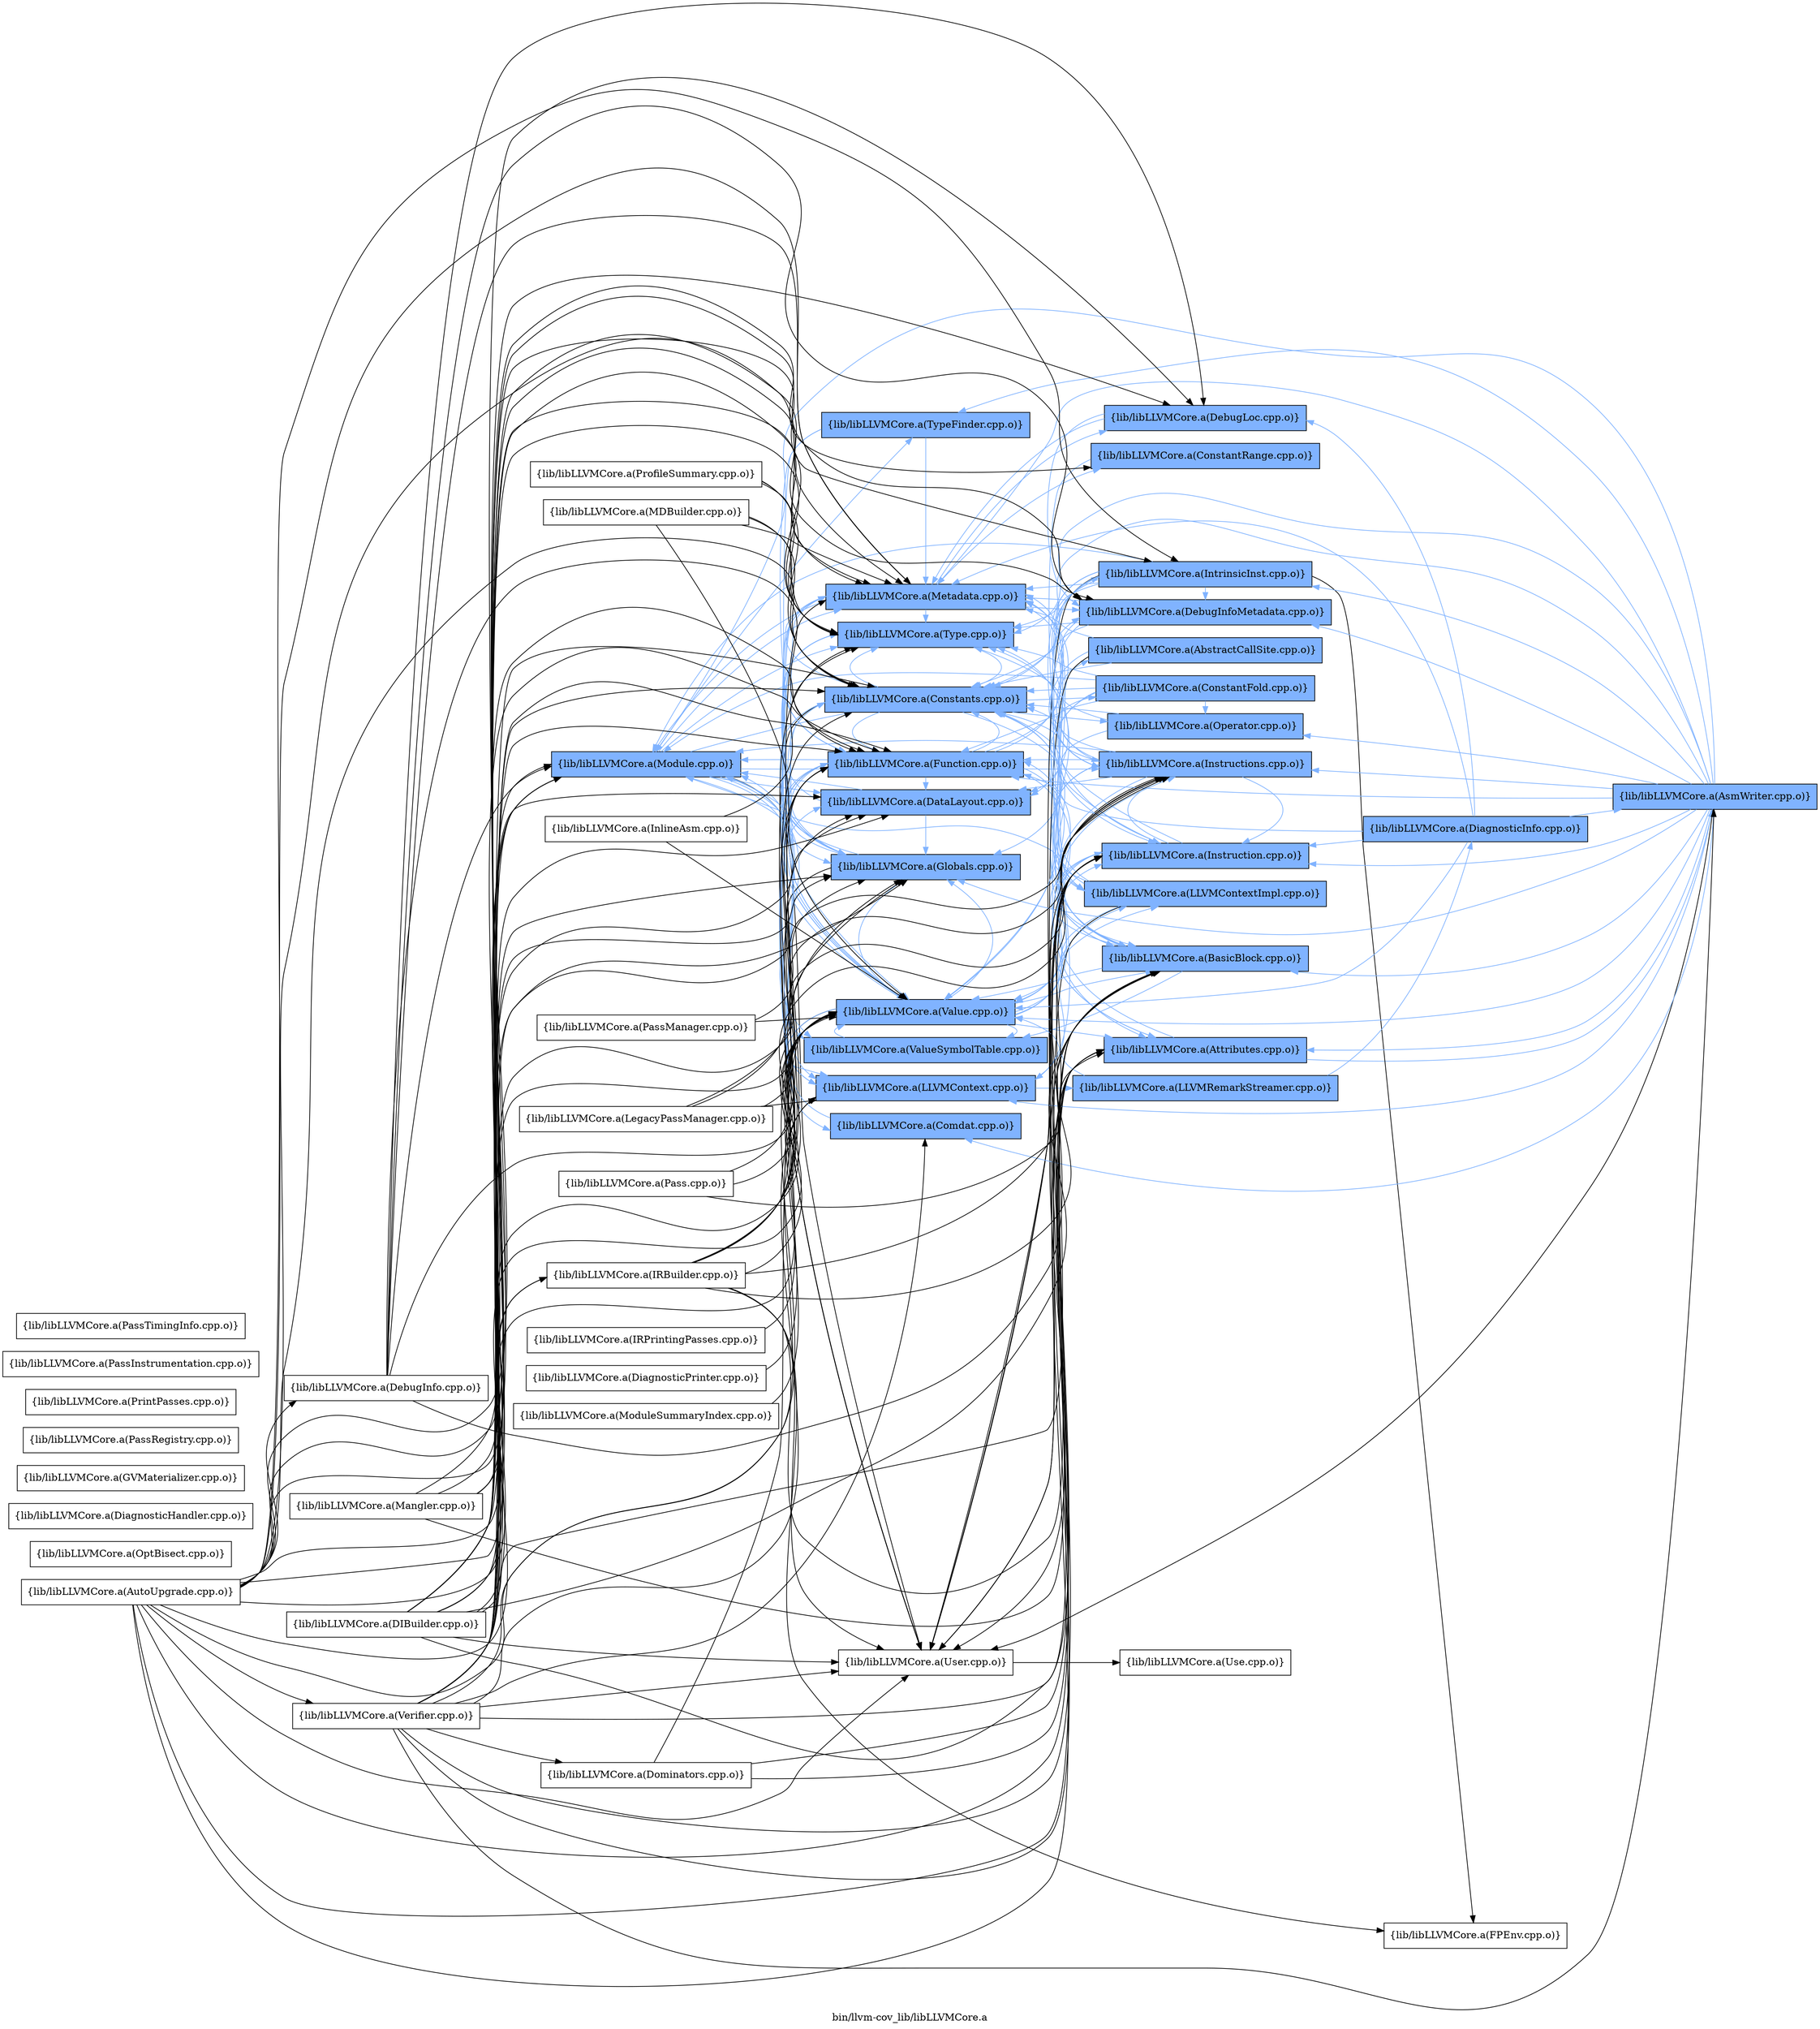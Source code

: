digraph "bin/llvm-cov_lib/libLLVMCore.a" {
	label="bin/llvm-cov_lib/libLLVMCore.a";
	rankdir=LR;
	{ rank=same; Node0x55c31b980fa8;  }
	{ rank=same; Node0x55c31b97b508; Node0x55c31b97bdc8; Node0x55c31b97c458; Node0x55c31b97cb38; Node0x55c31b97d308; Node0x55c31b97dad8; Node0x55c31b97cef8; Node0x55c31b97c7c8; Node0x55c31b97ba58; Node0x55c31b97bf58; Node0x55c31b982e48; Node0x55c31b97d358;  }
	{ rank=same; Node0x55c31b97e528; Node0x55c31b97ce58; Node0x55c31b97eac8; Node0x55c31b97d538; Node0x55c31b97c548; Node0x55c31b97c6d8; Node0x55c31b97e2f8; Node0x55c31b97db28; Node0x55c31b980328; Node0x55c31b97c1d8; Node0x55c31b97b3c8; Node0x55c31b97ef78; Node0x55c31b97b8c8; Node0x55c31b97cea8;  }
	{ rank=same; Node0x55c31b980fa8;  }
	{ rank=same; Node0x55c31b97b508; Node0x55c31b97bdc8; Node0x55c31b97c458; Node0x55c31b97cb38; Node0x55c31b97d308; Node0x55c31b97dad8; Node0x55c31b97cef8; Node0x55c31b97c7c8; Node0x55c31b97ba58; Node0x55c31b97bf58; Node0x55c31b982e48; Node0x55c31b97d358;  }
	{ rank=same; Node0x55c31b97e528; Node0x55c31b97ce58; Node0x55c31b97eac8; Node0x55c31b97d538; Node0x55c31b97c548; Node0x55c31b97c6d8; Node0x55c31b97e2f8; Node0x55c31b97db28; Node0x55c31b980328; Node0x55c31b97c1d8; Node0x55c31b97b3c8; Node0x55c31b97ef78; Node0x55c31b97b8c8; Node0x55c31b97cea8;  }

	Node0x55c31b980fa8 [shape=record,shape=box,group=1,style=filled,fillcolor="0.600000 0.5 1",label="{lib/libLLVMCore.a(Module.cpp.o)}"];
	Node0x55c31b980fa8 -> Node0x55c31b97b508[color="0.600000 0.5 1"];
	Node0x55c31b980fa8 -> Node0x55c31b97bdc8[color="0.600000 0.5 1"];
	Node0x55c31b980fa8 -> Node0x55c31b97c458[color="0.600000 0.5 1"];
	Node0x55c31b980fa8 -> Node0x55c31b97cb38;
	Node0x55c31b980fa8 -> Node0x55c31b97d308[color="0.600000 0.5 1"];
	Node0x55c31b980fa8 -> Node0x55c31b97dad8[color="0.600000 0.5 1"];
	Node0x55c31b980fa8 -> Node0x55c31b97cef8[color="0.600000 0.5 1"];
	Node0x55c31b980fa8 -> Node0x55c31b97c7c8[color="0.600000 0.5 1"];
	Node0x55c31b980fa8 -> Node0x55c31b97ba58[color="0.600000 0.5 1"];
	Node0x55c31b980fa8 -> Node0x55c31b97bf58[color="0.600000 0.5 1"];
	Node0x55c31b980fa8 -> Node0x55c31b982e48[color="0.600000 0.5 1"];
	Node0x55c31b980fa8 -> Node0x55c31b97d358[color="0.600000 0.5 1"];
	Node0x55c31b97bc88 [shape=record,shape=box,group=0,label="{lib/libLLVMCore.a(Mangler.cpp.o)}"];
	Node0x55c31b97bc88 -> Node0x55c31b97b508;
	Node0x55c31b97bc88 -> Node0x55c31b97dad8;
	Node0x55c31b97bc88 -> Node0x55c31b980fa8;
	Node0x55c31b97bc88 -> Node0x55c31b97cef8;
	Node0x55c31b97bc88 -> Node0x55c31b97c7c8;
	Node0x55c31b97bc88 -> Node0x55c31b97b3c8;
	Node0x55c31b97dad8 [shape=record,shape=box,group=1,style=filled,fillcolor="0.600000 0.5 1",label="{lib/libLLVMCore.a(Value.cpp.o)}"];
	Node0x55c31b97dad8 -> Node0x55c31b97b508[color="0.600000 0.5 1"];
	Node0x55c31b97dad8 -> Node0x55c31b97bdc8[color="0.600000 0.5 1"];
	Node0x55c31b97dad8 -> Node0x55c31b97c458[color="0.600000 0.5 1"];
	Node0x55c31b97dad8 -> Node0x55c31b97cb38;
	Node0x55c31b97dad8 -> Node0x55c31b97d308[color="0.600000 0.5 1"];
	Node0x55c31b97dad8 -> Node0x55c31b97ce58[color="0.600000 0.5 1"];
	Node0x55c31b97dad8 -> Node0x55c31b97eac8[color="0.600000 0.5 1"];
	Node0x55c31b97dad8 -> Node0x55c31b97e2f8[color="0.600000 0.5 1"];
	Node0x55c31b97dad8 -> Node0x55c31b97cef8[color="0.600000 0.5 1"];
	Node0x55c31b97dad8 -> Node0x55c31b97c7c8[color="0.600000 0.5 1"];
	Node0x55c31b97dad8 -> Node0x55c31b97c1d8[color="0.600000 0.5 1"];
	Node0x55c31b97dad8 -> Node0x55c31b97ba58[color="0.600000 0.5 1"];
	Node0x55c31b97dad8 -> Node0x55c31b97b3c8[color="0.600000 0.5 1"];
	Node0x55c31b97dad8 -> Node0x55c31b97bf58[color="0.600000 0.5 1"];
	Node0x55c31b97cef8 [shape=record,shape=box,group=1,style=filled,fillcolor="0.600000 0.5 1",label="{lib/libLLVMCore.a(Globals.cpp.o)}"];
	Node0x55c31b97cef8 -> Node0x55c31b97bdc8[color="0.600000 0.5 1"];
	Node0x55c31b97cef8 -> Node0x55c31b97c458[color="0.600000 0.5 1"];
	Node0x55c31b97cef8 -> Node0x55c31b97cb38;
	Node0x55c31b97cef8 -> Node0x55c31b97d308[color="0.600000 0.5 1"];
	Node0x55c31b97cef8 -> Node0x55c31b97dad8[color="0.600000 0.5 1"];
	Node0x55c31b97cef8 -> Node0x55c31b980fa8[color="0.600000 0.5 1"];
	Node0x55c31b97cef8 -> Node0x55c31b97c7c8[color="0.600000 0.5 1"];
	Node0x55c31b97b508 [shape=record,shape=box,group=1,style=filled,fillcolor="0.600000 0.5 1",label="{lib/libLLVMCore.a(DataLayout.cpp.o)}"];
	Node0x55c31b97b508 -> Node0x55c31b97bdc8[color="0.600000 0.5 1"];
	Node0x55c31b97b508 -> Node0x55c31b980fa8[color="0.600000 0.5 1"];
	Node0x55c31b97b508 -> Node0x55c31b97cef8[color="0.600000 0.5 1"];
	Node0x55c31b97c7c8 [shape=record,shape=box,group=1,style=filled,fillcolor="0.600000 0.5 1",label="{lib/libLLVMCore.a(Function.cpp.o)}"];
	Node0x55c31b97c7c8 -> Node0x55c31b97ef78[color="0.600000 0.5 1"];
	Node0x55c31b97c7c8 -> Node0x55c31b97b508[color="0.600000 0.5 1"];
	Node0x55c31b97c7c8 -> Node0x55c31b97bdc8[color="0.600000 0.5 1"];
	Node0x55c31b97c7c8 -> Node0x55c31b97c458[color="0.600000 0.5 1"];
	Node0x55c31b97c7c8 -> Node0x55c31b97cb38;
	Node0x55c31b97c7c8 -> Node0x55c31b97b8c8[color="0.600000 0.5 1"];
	Node0x55c31b97c7c8 -> Node0x55c31b97d308[color="0.600000 0.5 1"];
	Node0x55c31b97c7c8 -> Node0x55c31b97ce58[color="0.600000 0.5 1"];
	Node0x55c31b97c7c8 -> Node0x55c31b97dad8[color="0.600000 0.5 1"];
	Node0x55c31b97c7c8 -> Node0x55c31b980fa8[color="0.600000 0.5 1"];
	Node0x55c31b97c7c8 -> Node0x55c31b97c1d8[color="0.600000 0.5 1"];
	Node0x55c31b97c7c8 -> Node0x55c31b97ba58[color="0.600000 0.5 1"];
	Node0x55c31b97c7c8 -> Node0x55c31b97b3c8[color="0.600000 0.5 1"];
	Node0x55c31b97c7c8 -> Node0x55c31b97bf58[color="0.600000 0.5 1"];
	Node0x55c31b97b3c8 [shape=record,shape=box,group=1,style=filled,fillcolor="0.600000 0.5 1",label="{lib/libLLVMCore.a(Attributes.cpp.o)}"];
	Node0x55c31b97b3c8 -> Node0x55c31b97c7c8[color="0.600000 0.5 1"];
	Node0x55c31b97b3c8 -> Node0x55c31b97b878[color="0.600000 0.5 1"];
	Node0x55c31b97bdc8 [shape=record,shape=box,group=1,style=filled,fillcolor="0.600000 0.5 1",label="{lib/libLLVMCore.a(Type.cpp.o)}"];
	Node0x55c31b97bdc8 -> Node0x55c31b97c458[color="0.600000 0.5 1"];
	Node0x55c31b97c458 [shape=record,shape=box,group=1,style=filled,fillcolor="0.600000 0.5 1",label="{lib/libLLVMCore.a(Constants.cpp.o)}"];
	Node0x55c31b97c458 -> Node0x55c31b97e528[color="0.600000 0.5 1"];
	Node0x55c31b97c458 -> Node0x55c31b97bdc8[color="0.600000 0.5 1"];
	Node0x55c31b97c458 -> Node0x55c31b97cb38;
	Node0x55c31b97c458 -> Node0x55c31b97ce58[color="0.600000 0.5 1"];
	Node0x55c31b97c458 -> Node0x55c31b97eac8[color="0.600000 0.5 1"];
	Node0x55c31b97c458 -> Node0x55c31b97dad8[color="0.600000 0.5 1"];
	Node0x55c31b97c458 -> Node0x55c31b97cef8[color="0.600000 0.5 1"];
	Node0x55c31b97c458 -> Node0x55c31b97c7c8[color="0.600000 0.5 1"];
	Node0x55c31b97c458 -> Node0x55c31b97d538[color="0.600000 0.5 1"];
	Node0x55c31b97e528 [shape=record,shape=box,group=1,style=filled,fillcolor="0.600000 0.5 1",label="{lib/libLLVMCore.a(ConstantFold.cpp.o)}"];
	Node0x55c31b97e528 -> Node0x55c31b97bdc8[color="0.600000 0.5 1"];
	Node0x55c31b97e528 -> Node0x55c31b97c458[color="0.600000 0.5 1"];
	Node0x55c31b97e528 -> Node0x55c31b97ce58[color="0.600000 0.5 1"];
	Node0x55c31b97e528 -> Node0x55c31b97dad8[color="0.600000 0.5 1"];
	Node0x55c31b97e528 -> Node0x55c31b980fa8[color="0.600000 0.5 1"];
	Node0x55c31b97e528 -> Node0x55c31b97cef8[color="0.600000 0.5 1"];
	Node0x55c31b97e528 -> Node0x55c31b97c7c8[color="0.600000 0.5 1"];
	Node0x55c31b97e528 -> Node0x55c31b97d538[color="0.600000 0.5 1"];
	Node0x55c31b97cb38 [shape=record,shape=box,group=0,label="{lib/libLLVMCore.a(User.cpp.o)}"];
	Node0x55c31b97cb38 -> Node0x55c31b97c548;
	Node0x55c31b97ce58 [shape=record,shape=box,group=1,style=filled,fillcolor="0.600000 0.5 1",label="{lib/libLLVMCore.a(Instructions.cpp.o)}"];
	Node0x55c31b97ce58 -> Node0x55c31b97b508[color="0.600000 0.5 1"];
	Node0x55c31b97ce58 -> Node0x55c31b97bdc8[color="0.600000 0.5 1"];
	Node0x55c31b97ce58 -> Node0x55c31b97c458[color="0.600000 0.5 1"];
	Node0x55c31b97ce58 -> Node0x55c31b97cb38;
	Node0x55c31b97ce58 -> Node0x55c31b97d308[color="0.600000 0.5 1"];
	Node0x55c31b97ce58 -> Node0x55c31b97eac8[color="0.600000 0.5 1"];
	Node0x55c31b97ce58 -> Node0x55c31b97dad8[color="0.600000 0.5 1"];
	Node0x55c31b97ce58 -> Node0x55c31b97e2f8[color="0.600000 0.5 1"];
	Node0x55c31b97ce58 -> Node0x55c31b980fa8[color="0.600000 0.5 1"];
	Node0x55c31b97ce58 -> Node0x55c31b97c7c8[color="0.600000 0.5 1"];
	Node0x55c31b97ce58 -> Node0x55c31b97c1d8[color="0.600000 0.5 1"];
	Node0x55c31b97ce58 -> Node0x55c31b97b3c8[color="0.600000 0.5 1"];
	Node0x55c31b97eac8 [shape=record,shape=box,group=1,style=filled,fillcolor="0.600000 0.5 1",label="{lib/libLLVMCore.a(Instruction.cpp.o)}"];
	Node0x55c31b97eac8 -> Node0x55c31b97c458[color="0.600000 0.5 1"];
	Node0x55c31b97eac8 -> Node0x55c31b97cb38;
	Node0x55c31b97eac8 -> Node0x55c31b97d308[color="0.600000 0.5 1"];
	Node0x55c31b97eac8 -> Node0x55c31b97ce58[color="0.600000 0.5 1"];
	Node0x55c31b97eac8 -> Node0x55c31b97dad8[color="0.600000 0.5 1"];
	Node0x55c31b97eac8 -> Node0x55c31b97c1d8[color="0.600000 0.5 1"];
	Node0x55c31b97eac8 -> Node0x55c31b97b3c8[color="0.600000 0.5 1"];
	Node0x55c31b97d538 [shape=record,shape=box,group=1,style=filled,fillcolor="0.600000 0.5 1",label="{lib/libLLVMCore.a(Operator.cpp.o)}"];
	Node0x55c31b97d538 -> Node0x55c31b97b508[color="0.600000 0.5 1"];
	Node0x55c31b97d538 -> Node0x55c31b97bdc8[color="0.600000 0.5 1"];
	Node0x55c31b97d538 -> Node0x55c31b97c458[color="0.600000 0.5 1"];
	Node0x55c31b97c548 [shape=record,shape=box,group=0,label="{lib/libLLVMCore.a(Use.cpp.o)}"];
	Node0x55c31b97b8c8 [shape=record,shape=box,group=1,style=filled,fillcolor="0.600000 0.5 1",label="{lib/libLLVMCore.a(IntrinsicInst.cpp.o)}"];
	Node0x55c31b97b8c8 -> Node0x55c31b97b508[color="0.600000 0.5 1"];
	Node0x55c31b97b8c8 -> Node0x55c31b97bdc8[color="0.600000 0.5 1"];
	Node0x55c31b97b8c8 -> Node0x55c31b97c458[color="0.600000 0.5 1"];
	Node0x55c31b97b8c8 -> Node0x55c31b97cb38;
	Node0x55c31b97b8c8 -> Node0x55c31b97d308[color="0.600000 0.5 1"];
	Node0x55c31b97b8c8 -> Node0x55c31b97ce58[color="0.600000 0.5 1"];
	Node0x55c31b97b8c8 -> Node0x55c31b97eac8[color="0.600000 0.5 1"];
	Node0x55c31b97b8c8 -> Node0x55c31b97dad8[color="0.600000 0.5 1"];
	Node0x55c31b97b8c8 -> Node0x55c31b980fa8[color="0.600000 0.5 1"];
	Node0x55c31b97b8c8 -> Node0x55c31b97c1d8[color="0.600000 0.5 1"];
	Node0x55c31b97b8c8 -> Node0x55c31b980328[color="0.600000 0.5 1"];
	Node0x55c31b97b8c8 -> Node0x55c31b983e38;
	Node0x55c31b97d308 [shape=record,shape=box,group=1,style=filled,fillcolor="0.600000 0.5 1",label="{lib/libLLVMCore.a(Metadata.cpp.o)}"];
	Node0x55c31b97d308 -> Node0x55c31b97bdc8[color="0.600000 0.5 1"];
	Node0x55c31b97d308 -> Node0x55c31b97c458[color="0.600000 0.5 1"];
	Node0x55c31b97d308 -> Node0x55c31b97c6d8[color="0.600000 0.5 1"];
	Node0x55c31b97d308 -> Node0x55c31b97dad8[color="0.600000 0.5 1"];
	Node0x55c31b97d308 -> Node0x55c31b97e2f8[color="0.600000 0.5 1"];
	Node0x55c31b97d308 -> Node0x55c31b980fa8[color="0.600000 0.5 1"];
	Node0x55c31b97d308 -> Node0x55c31b97bf58[color="0.600000 0.5 1"];
	Node0x55c31b97d308 -> Node0x55c31b97db28[color="0.600000 0.5 1"];
	Node0x55c31b97d308 -> Node0x55c31b980328[color="0.600000 0.5 1"];
	Node0x55c31b97c1d8 [shape=record,shape=box,group=1,style=filled,fillcolor="0.600000 0.5 1",label="{lib/libLLVMCore.a(BasicBlock.cpp.o)}"];
	Node0x55c31b97c1d8 -> Node0x55c31b97bdc8[color="0.600000 0.5 1"];
	Node0x55c31b97c1d8 -> Node0x55c31b97c458[color="0.600000 0.5 1"];
	Node0x55c31b97c1d8 -> Node0x55c31b97cb38;
	Node0x55c31b97c1d8 -> Node0x55c31b97d308[color="0.600000 0.5 1"];
	Node0x55c31b97c1d8 -> Node0x55c31b97eac8[color="0.600000 0.5 1"];
	Node0x55c31b97c1d8 -> Node0x55c31b97dad8[color="0.600000 0.5 1"];
	Node0x55c31b97c1d8 -> Node0x55c31b97ba58[color="0.600000 0.5 1"];
	Node0x55c31b980328 [shape=record,shape=box,group=1,style=filled,fillcolor="0.600000 0.5 1",label="{lib/libLLVMCore.a(DebugInfoMetadata.cpp.o)}"];
	Node0x55c31b980328 -> Node0x55c31b97bdc8[color="0.600000 0.5 1"];
	Node0x55c31b980328 -> Node0x55c31b97c458[color="0.600000 0.5 1"];
	Node0x55c31b980328 -> Node0x55c31b97d308[color="0.600000 0.5 1"];
	Node0x55c31b980328 -> Node0x55c31b97e2f8[color="0.600000 0.5 1"];
	Node0x55c31b980328 -> Node0x55c31b97bf58[color="0.600000 0.5 1"];
	Node0x55c31b983e38 [shape=record,shape=box,group=0,label="{lib/libLLVMCore.a(FPEnv.cpp.o)}"];
	Node0x55c31b97c6d8 [shape=record,shape=box,group=1,style=filled,fillcolor="0.600000 0.5 1",label="{lib/libLLVMCore.a(ConstantRange.cpp.o)}"];
	Node0x55c31b97c6d8 -> Node0x55c31b97ce58[color="0.600000 0.5 1"];
	Node0x55c31b97e2f8 [shape=record,shape=box,group=1,style=filled,fillcolor="0.600000 0.5 1",label="{lib/libLLVMCore.a(LLVMContextImpl.cpp.o)}"];
	Node0x55c31b97e2f8 -> Node0x55c31b97c458[color="0.600000 0.5 1"];
	Node0x55c31b97e2f8 -> Node0x55c31b97cb38;
	Node0x55c31b97e2f8 -> Node0x55c31b97d308[color="0.600000 0.5 1"];
	Node0x55c31b97e2f8 -> Node0x55c31b97dad8[color="0.600000 0.5 1"];
	Node0x55c31b97e2f8 -> Node0x55c31b980fa8[color="0.600000 0.5 1"];
	Node0x55c31b97e2f8 -> Node0x55c31b980328[color="0.600000 0.5 1"];
	Node0x55c31b97bf58 [shape=record,shape=box,group=1,style=filled,fillcolor="0.600000 0.5 1",label="{lib/libLLVMCore.a(LLVMContext.cpp.o)}"];
	Node0x55c31b97bf58 -> Node0x55c31b97e2f8[color="0.600000 0.5 1"];
	Node0x55c31b97bf58 -> Node0x55c31b97cea8[color="0.600000 0.5 1"];
	Node0x55c31b97db28 [shape=record,shape=box,group=1,style=filled,fillcolor="0.600000 0.5 1",label="{lib/libLLVMCore.a(DebugLoc.cpp.o)}"];
	Node0x55c31b97db28 -> Node0x55c31b97d308[color="0.600000 0.5 1"];
	Node0x55c31b97db28 -> Node0x55c31b980328[color="0.600000 0.5 1"];
	Node0x55c31b97ba58 [shape=record,shape=box,group=1,style=filled,fillcolor="0.600000 0.5 1",label="{lib/libLLVMCore.a(ValueSymbolTable.cpp.o)}"];
	Node0x55c31b97ba58 -> Node0x55c31b97dad8[color="0.600000 0.5 1"];
	Node0x55c31b97fe28 [shape=record,shape=box,group=0,label="{lib/libLLVMCore.a(OptBisect.cpp.o)}"];
	Node0x55c31b97f1a8 [shape=record,shape=box,group=0,label="{lib/libLLVMCore.a(DiagnosticHandler.cpp.o)}"];
	Node0x55c31b982e48 [shape=record,shape=box,group=1,style=filled,fillcolor="0.600000 0.5 1",label="{lib/libLLVMCore.a(Comdat.cpp.o)}"];
	Node0x55c31b982e48 -> Node0x55c31b980fa8[color="0.600000 0.5 1"];
	Node0x55c31b97d358 [shape=record,shape=box,group=1,style=filled,fillcolor="0.600000 0.5 1",label="{lib/libLLVMCore.a(TypeFinder.cpp.o)}"];
	Node0x55c31b97d358 -> Node0x55c31b97d308[color="0.600000 0.5 1"];
	Node0x55c31b97d358 -> Node0x55c31b97cef8[color="0.600000 0.5 1"];
	Node0x55c31b97d358 -> Node0x55c31b97c7c8[color="0.600000 0.5 1"];
	Node0x55c31b97ef78 [shape=record,shape=box,group=1,style=filled,fillcolor="0.600000 0.5 1",label="{lib/libLLVMCore.a(AbstractCallSite.cpp.o)}"];
	Node0x55c31b97ef78 -> Node0x55c31b97c458[color="0.600000 0.5 1"];
	Node0x55c31b97ef78 -> Node0x55c31b97cb38;
	Node0x55c31b97ef78 -> Node0x55c31b97d308[color="0.600000 0.5 1"];
	Node0x55c31b97ef78 -> Node0x55c31b97ce58[color="0.600000 0.5 1"];
	Node0x55c31b97b878 [shape=record,shape=box,group=1,style=filled,fillcolor="0.600000 0.5 1",label="{lib/libLLVMCore.a(AsmWriter.cpp.o)}"];
	Node0x55c31b97b878 -> Node0x55c31b97bdc8[color="0.600000 0.5 1"];
	Node0x55c31b97b878 -> Node0x55c31b97c458[color="0.600000 0.5 1"];
	Node0x55c31b97b878 -> Node0x55c31b97cb38;
	Node0x55c31b97b878 -> Node0x55c31b97b8c8[color="0.600000 0.5 1"];
	Node0x55c31b97b878 -> Node0x55c31b97d308[color="0.600000 0.5 1"];
	Node0x55c31b97b878 -> Node0x55c31b97ce58[color="0.600000 0.5 1"];
	Node0x55c31b97b878 -> Node0x55c31b97eac8[color="0.600000 0.5 1"];
	Node0x55c31b97b878 -> Node0x55c31b97dad8[color="0.600000 0.5 1"];
	Node0x55c31b97b878 -> Node0x55c31b980fa8[color="0.600000 0.5 1"];
	Node0x55c31b97b878 -> Node0x55c31b97cef8[color="0.600000 0.5 1"];
	Node0x55c31b97b878 -> Node0x55c31b97c7c8[color="0.600000 0.5 1"];
	Node0x55c31b97b878 -> Node0x55c31b97c1d8[color="0.600000 0.5 1"];
	Node0x55c31b97b878 -> Node0x55c31b97b3c8[color="0.600000 0.5 1"];
	Node0x55c31b97b878 -> Node0x55c31b97bf58[color="0.600000 0.5 1"];
	Node0x55c31b97b878 -> Node0x55c31b980328[color="0.600000 0.5 1"];
	Node0x55c31b97b878 -> Node0x55c31b982e48[color="0.600000 0.5 1"];
	Node0x55c31b97b878 -> Node0x55c31b97d358[color="0.600000 0.5 1"];
	Node0x55c31b97b878 -> Node0x55c31b97d538[color="0.600000 0.5 1"];
	Node0x55c31b97cea8 [shape=record,shape=box,group=1,style=filled,fillcolor="0.600000 0.5 1",label="{lib/libLLVMCore.a(LLVMRemarkStreamer.cpp.o)}"];
	Node0x55c31b97cea8 -> Node0x55c31b97dad8[color="0.600000 0.5 1"];
	Node0x55c31b97cea8 -> Node0x55c31b97d628[color="0.600000 0.5 1"];
	Node0x55c31b97c728 [shape=record,shape=box,group=0,label="{lib/libLLVMCore.a(DiagnosticPrinter.cpp.o)}"];
	Node0x55c31b97c728 -> Node0x55c31b97dad8;
	Node0x55c31b97d628 [shape=record,shape=box,group=1,style=filled,fillcolor="0.600000 0.5 1",label="{lib/libLLVMCore.a(DiagnosticInfo.cpp.o)}"];
	Node0x55c31b97d628 -> Node0x55c31b97d308[color="0.600000 0.5 1"];
	Node0x55c31b97d628 -> Node0x55c31b97eac8[color="0.600000 0.5 1"];
	Node0x55c31b97d628 -> Node0x55c31b97dad8[color="0.600000 0.5 1"];
	Node0x55c31b97d628 -> Node0x55c31b97c7c8[color="0.600000 0.5 1"];
	Node0x55c31b97d628 -> Node0x55c31b97b878[color="0.600000 0.5 1"];
	Node0x55c31b97d628 -> Node0x55c31b97db28[color="0.600000 0.5 1"];
	Node0x55c31b980ff8 [shape=record,shape=box,group=0,label="{lib/libLLVMCore.a(DebugInfo.cpp.o)}"];
	Node0x55c31b980ff8 -> Node0x55c31b97d308;
	Node0x55c31b980ff8 -> Node0x55c31b97eac8;
	Node0x55c31b980ff8 -> Node0x55c31b97dad8;
	Node0x55c31b980ff8 -> Node0x55c31b980fa8;
	Node0x55c31b980ff8 -> Node0x55c31b97c7c8;
	Node0x55c31b980ff8 -> Node0x55c31b97db28;
	Node0x55c31b980ff8 -> Node0x55c31b980328;
	Node0x55c31b980878 [shape=record,shape=box,group=0,label="{lib/libLLVMCore.a(DIBuilder.cpp.o)}"];
	Node0x55c31b980878 -> Node0x55c31b97bdc8;
	Node0x55c31b980878 -> Node0x55c31b97c458;
	Node0x55c31b980878 -> Node0x55c31b97cb38;
	Node0x55c31b980878 -> Node0x55c31b97d308;
	Node0x55c31b980878 -> Node0x55c31b97ce58;
	Node0x55c31b980878 -> Node0x55c31b97eac8;
	Node0x55c31b980878 -> Node0x55c31b97dad8;
	Node0x55c31b980878 -> Node0x55c31b980fa8;
	Node0x55c31b980878 -> Node0x55c31b97c7c8;
	Node0x55c31b980878 -> Node0x55c31b97c1d8;
	Node0x55c31b980878 -> Node0x55c31b97b3c8;
	Node0x55c31b980878 -> Node0x55c31b97db28;
	Node0x55c31b980878 -> Node0x55c31b980328;
	Node0x55c31b980878 -> Node0x55c31b984b58;
	Node0x55c31b984b58 [shape=record,shape=box,group=0,label="{lib/libLLVMCore.a(IRBuilder.cpp.o)}"];
	Node0x55c31b984b58 -> Node0x55c31b97b508;
	Node0x55c31b984b58 -> Node0x55c31b97bdc8;
	Node0x55c31b984b58 -> Node0x55c31b97c458;
	Node0x55c31b984b58 -> Node0x55c31b97cb38;
	Node0x55c31b984b58 -> Node0x55c31b97d308;
	Node0x55c31b984b58 -> Node0x55c31b97ce58;
	Node0x55c31b984b58 -> Node0x55c31b97eac8;
	Node0x55c31b984b58 -> Node0x55c31b97dad8;
	Node0x55c31b984b58 -> Node0x55c31b97cef8;
	Node0x55c31b984b58 -> Node0x55c31b97c7c8;
	Node0x55c31b984b58 -> Node0x55c31b97c1d8;
	Node0x55c31b984b58 -> Node0x55c31b97b3c8;
	Node0x55c31b984b58 -> Node0x55c31b983e38;
	Node0x55c31b97c818 [shape=record,shape=box,group=0,label="{lib/libLLVMCore.a(ModuleSummaryIndex.cpp.o)}"];
	Node0x55c31b97c818 -> Node0x55c31b97dad8;
	Node0x55c31b97f6f8 [shape=record,shape=box,group=0,label="{lib/libLLVMCore.a(MDBuilder.cpp.o)}"];
	Node0x55c31b97f6f8 -> Node0x55c31b97bdc8;
	Node0x55c31b97f6f8 -> Node0x55c31b97c458;
	Node0x55c31b97f6f8 -> Node0x55c31b97d308;
	Node0x55c31b97f6f8 -> Node0x55c31b97dad8;
	Node0x55c31b97dda8 [shape=record,shape=box,group=0,label="{lib/libLLVMCore.a(ProfileSummary.cpp.o)}"];
	Node0x55c31b97dda8 -> Node0x55c31b97bdc8;
	Node0x55c31b97dda8 -> Node0x55c31b97c458;
	Node0x55c31b97dda8 -> Node0x55c31b97d308;
	Node0x55c31b9829e8 [shape=record,shape=box,group=0,label="{lib/libLLVMCore.a(AutoUpgrade.cpp.o)}"];
	Node0x55c31b9829e8 -> Node0x55c31b97b508;
	Node0x55c31b9829e8 -> Node0x55c31b97bdc8;
	Node0x55c31b9829e8 -> Node0x55c31b97c458;
	Node0x55c31b9829e8 -> Node0x55c31b97cb38;
	Node0x55c31b9829e8 -> Node0x55c31b97b8c8;
	Node0x55c31b9829e8 -> Node0x55c31b97d308;
	Node0x55c31b9829e8 -> Node0x55c31b97ce58;
	Node0x55c31b9829e8 -> Node0x55c31b97eac8;
	Node0x55c31b9829e8 -> Node0x55c31b97dad8;
	Node0x55c31b9829e8 -> Node0x55c31b980fa8;
	Node0x55c31b9829e8 -> Node0x55c31b97cef8;
	Node0x55c31b9829e8 -> Node0x55c31b97c7c8;
	Node0x55c31b9829e8 -> Node0x55c31b97c1d8;
	Node0x55c31b9829e8 -> Node0x55c31b97b3c8;
	Node0x55c31b9829e8 -> Node0x55c31b97bf58;
	Node0x55c31b9829e8 -> Node0x55c31b980ff8;
	Node0x55c31b9829e8 -> Node0x55c31b984b58;
	Node0x55c31b9829e8 -> Node0x55c31b981868;
	Node0x55c31b981868 [shape=record,shape=box,group=0,label="{lib/libLLVMCore.a(Verifier.cpp.o)}"];
	Node0x55c31b981868 -> Node0x55c31b97b508;
	Node0x55c31b981868 -> Node0x55c31b97bdc8;
	Node0x55c31b981868 -> Node0x55c31b97c458;
	Node0x55c31b981868 -> Node0x55c31b97cb38;
	Node0x55c31b981868 -> Node0x55c31b97b8c8;
	Node0x55c31b981868 -> Node0x55c31b97d308;
	Node0x55c31b981868 -> Node0x55c31b97c6d8;
	Node0x55c31b981868 -> Node0x55c31b97ce58;
	Node0x55c31b981868 -> Node0x55c31b97eac8;
	Node0x55c31b981868 -> Node0x55c31b97dad8;
	Node0x55c31b981868 -> Node0x55c31b980fa8;
	Node0x55c31b981868 -> Node0x55c31b97cef8;
	Node0x55c31b981868 -> Node0x55c31b97c7c8;
	Node0x55c31b981868 -> Node0x55c31b97c1d8;
	Node0x55c31b981868 -> Node0x55c31b97b3c8;
	Node0x55c31b981868 -> Node0x55c31b97b878;
	Node0x55c31b981868 -> Node0x55c31b97bf58;
	Node0x55c31b981868 -> Node0x55c31b97db28;
	Node0x55c31b981868 -> Node0x55c31b980328;
	Node0x55c31b981868 -> Node0x55c31b982e48;
	Node0x55c31b981868 -> Node0x55c31b97ed98;
	Node0x55c31b97f388 [shape=record,shape=box,group=0,label="{lib/libLLVMCore.a(GVMaterializer.cpp.o)}"];
	Node0x55c31b97fce8 [shape=record,shape=box,group=0,label="{lib/libLLVMCore.a(InlineAsm.cpp.o)}"];
	Node0x55c31b97fce8 -> Node0x55c31b97bdc8;
	Node0x55c31b97fce8 -> Node0x55c31b97dad8;
	Node0x55c31b97ed98 [shape=record,shape=box,group=0,label="{lib/libLLVMCore.a(Dominators.cpp.o)}"];
	Node0x55c31b97ed98 -> Node0x55c31b97eac8;
	Node0x55c31b97ed98 -> Node0x55c31b97dad8;
	Node0x55c31b97ed98 -> Node0x55c31b97c1d8;
	Node0x55c31b9810e8 [shape=record,shape=box,group=0,label="{lib/libLLVMCore.a(PassRegistry.cpp.o)}"];
	Node0x55c31b981318 [shape=record,shape=box,group=0,label="{lib/libLLVMCore.a(Pass.cpp.o)}"];
	Node0x55c31b981318 -> Node0x55c31b97dad8;
	Node0x55c31b981318 -> Node0x55c31b97c7c8;
	Node0x55c31b981318 -> Node0x55c31b97b3c8;
	Node0x55c31b9809b8 [shape=record,shape=box,group=0,label="{lib/libLLVMCore.a(IRPrintingPasses.cpp.o)}"];
	Node0x55c31b9809b8 -> Node0x55c31b97dad8;
	Node0x55c31b984a18 [shape=record,shape=box,group=0,label="{lib/libLLVMCore.a(PrintPasses.cpp.o)}"];
	Node0x55c31b984248 [shape=record,shape=box,group=0,label="{lib/libLLVMCore.a(PassManager.cpp.o)}"];
	Node0x55c31b984248 -> Node0x55c31b97dad8;
	Node0x55c31b984248 -> Node0x55c31b97cef8;
	Node0x55c31b9844c8 [shape=record,shape=box,group=0,label="{lib/libLLVMCore.a(PassInstrumentation.cpp.o)}"];
	Node0x55c31b982d08 [shape=record,shape=box,group=0,label="{lib/libLLVMCore.a(LegacyPassManager.cpp.o)}"];
	Node0x55c31b982d08 -> Node0x55c31b97dad8;
	Node0x55c31b982d08 -> Node0x55c31b97cef8;
	Node0x55c31b982d08 -> Node0x55c31b97c7c8;
	Node0x55c31b982d08 -> Node0x55c31b97bf58;
	Node0x55c31b982fd8 [shape=record,shape=box,group=0,label="{lib/libLLVMCore.a(PassTimingInfo.cpp.o)}"];
}
